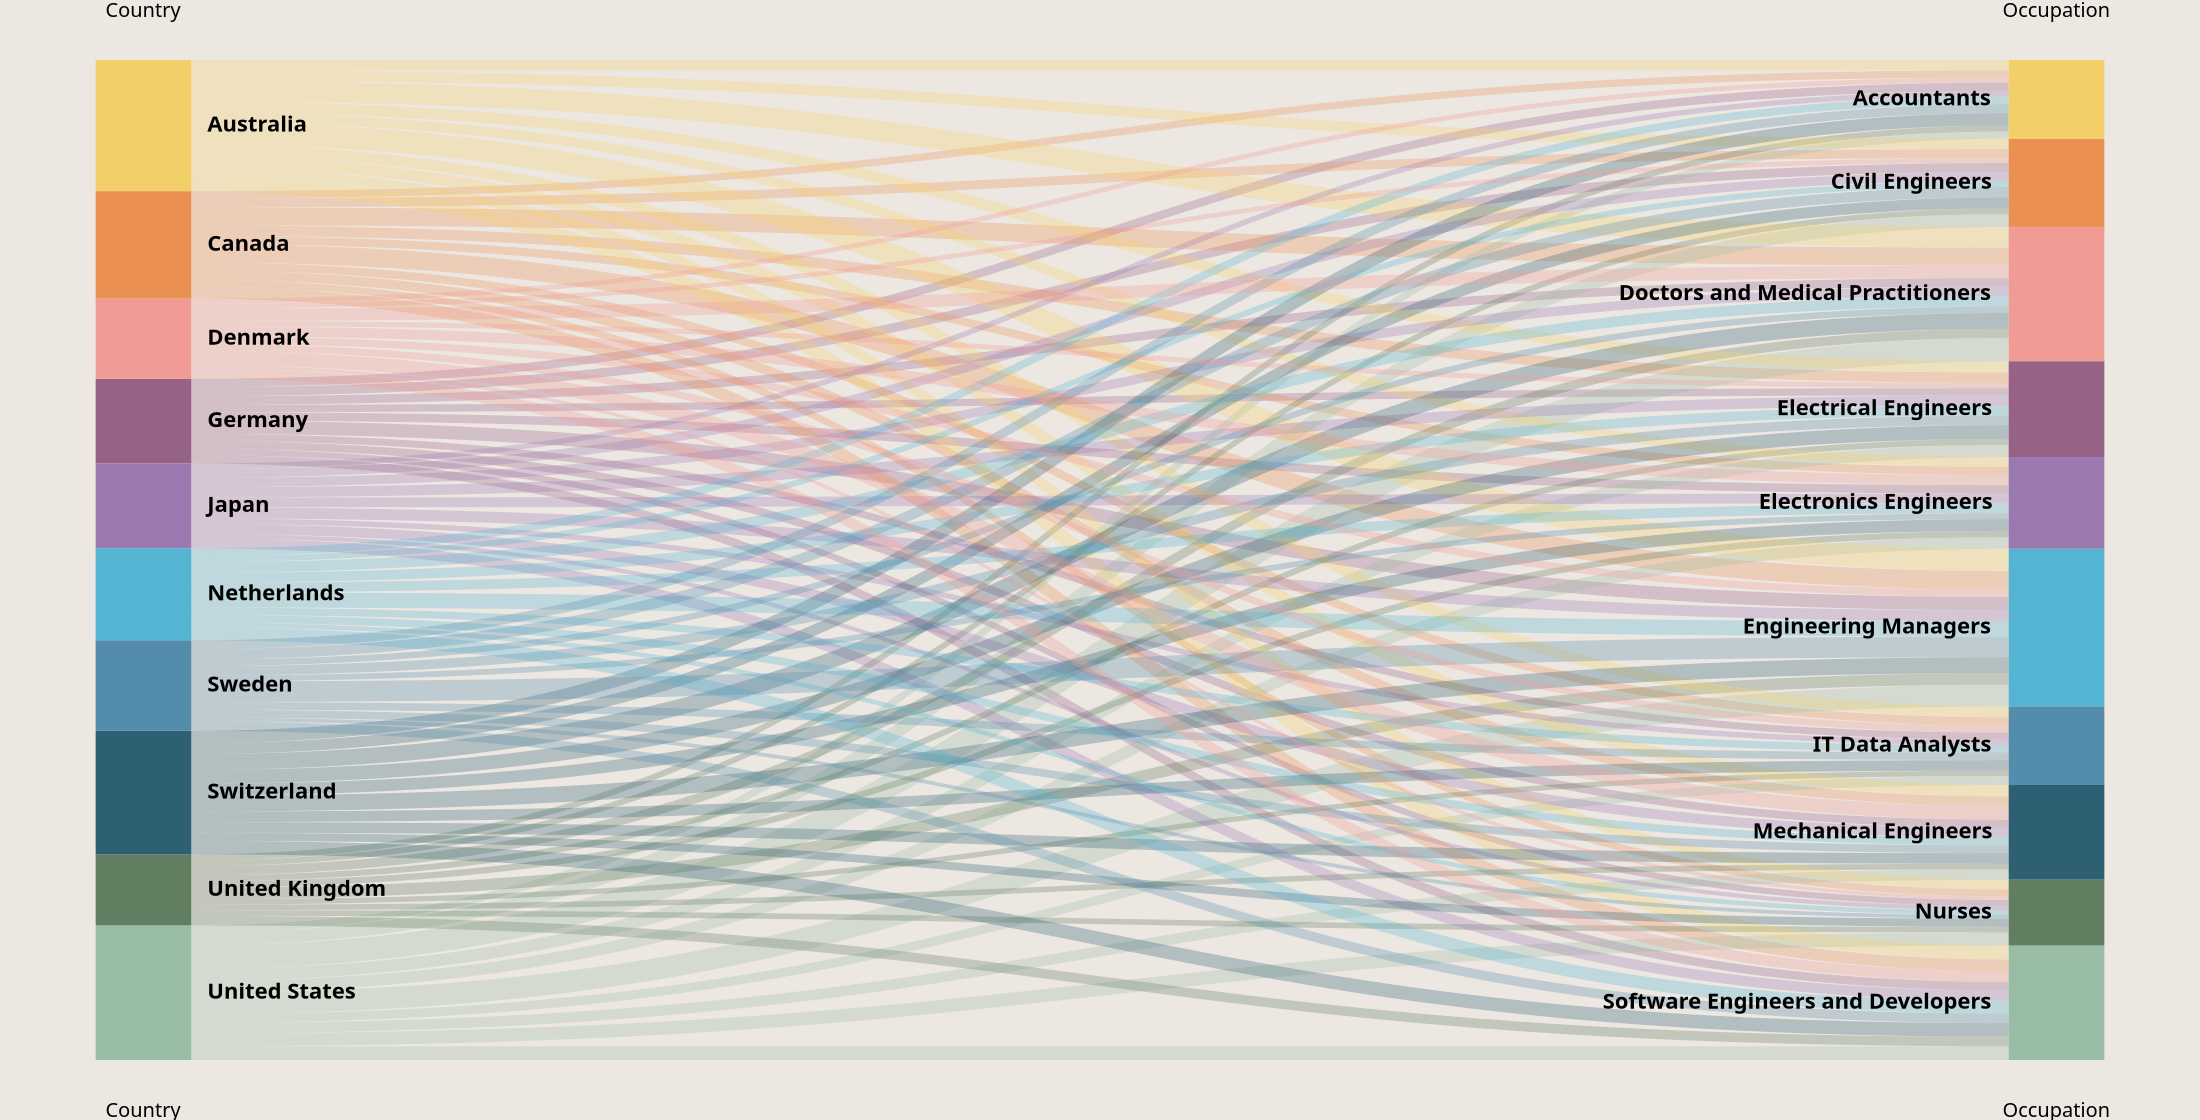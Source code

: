 {
	"$schema": "https://vega.github.io/schema/vega/v3.0.json",
	"height": 500,
	"width": 1100,
	"data": [
		{
			"name": "rawData",
			"values": [
				{
					"Country": "Germany",
					"Occupation": "Software Engineers and Developers",
					"Count": 73538
				},
				{
					"Country": "Germany",
					"Occupation": "Electronics Engineers",
					"Count": 73678
				},
				{
					"Country": "Germany",
					"Occupation": "Mechanical Engineers",
					"Count": 68558
				},
				{
					"Country": "Germany",
					"Occupation": "Nurses",
					"Count": 54238
				},
				{
					"Country": "Germany",
					"Occupation": "Doctors and Medical Practitioners",
					"Count": 74371
				},
				{
					"Country": "Germany",
					"Occupation": "Civil Engineers",
					"Count": 78416
				},
				{
					"Country": "Germany",
					"Occupation": "Electrical Engineers",
					"Count": 63941
				},
				{
					"Country": "Germany",
					"Occupation": "Accountants",
					"Count": 72633
				},
				{
					"Country": "Germany",
					"Occupation": "IT Data Analysts",
					"Count": 60966
				},
				{
					"Country": "Germany",
					"Occupation": "Engineering Managers",
					"Count": 115561
				},
				{
					"Country": "Canada",
					"Occupation": "Software Engineers and Developers",
					"Count": 103257
				},
				{
					"Country": "Canada",
					"Occupation": "Electronics Engineers",
					"Count": 71004
				},
				{
					"Country": "Canada",
					"Occupation": "Mechanical Engineers",
					"Count": 82025
				},
				{
					"Country": "Canada",
					"Occupation": "Nurses",
					"Count": 59838
				},
				{
					"Country": "Canada",
					"Occupation": "Doctors and Medical Practitioners",
					"Count": 155630
				},
				{
					"Country": "Canada",
					"Occupation": "Civil Engineers",
					"Count": 78114
				},
				{
					"Country": "Canada",
					"Occupation": "Electrical Engineers",
					"Count": 90884
				},
				{
					"Country": "Canada",
					"Occupation": "Accountants",
					"Count": 63280
				},
				{
					"Country": "Canada",
					"Occupation": "IT Data Analysts",
					"Count": 70321
				},
				{
					"Country": "Canada",
					"Occupation": "Engineering Managers",
					"Count": 159588
				},
				{
					"Country": "United States",
					"Occupation": "Software Engineers and Developers",
					"Count": 119007
				},
				{
					"Country": "United States",
					"Occupation": "Electronics Engineers",
					"Count": 100090
				},
				{
					"Country": "United States",
					"Occupation": "Mechanical Engineers",
					"Count": 89856
				},
				{
					"Country": "United States",
					"Occupation": "Nurses",
					"Count": 113228
				},
				{
					"Country": "United States",
					"Occupation": "Doctors and Medical Practitioners",
					"Count": 203094
				},
				{
					"Country": "United States",
					"Occupation": "Civil Engineers",
					"Count": 111666
				},
				{
					"Country": "United States",
					"Occupation": "Electrical Engineers",
					"Count": 105308
				},
				{
					"Country": "United States",
					"Occupation": "Accountants",
					"Count": 62226
				},
				{
					"Country": "United States",
					"Occupation": "IT Data Analysts",
					"Count": 77521
				},
				{
					"Country": "United States",
					"Occupation": "Engineering Managers",
					"Count": 187915
				},
				{
					"Country": "United Kingdom",
					"Occupation": "Software Engineers and Developers",
					"Count": 83059
				},
				{
					"Country": "United Kingdom",
					"Occupation": "Electronics Engineers",
					"Count": 55372
				},
				{
					"Country": "United Kingdom",
					"Occupation": "Mechanical Engineers",
					"Count": 48766
				},
				{
					"Country": "United Kingdom",
					"Occupation": "Nurses",
					"Count": 49414
				},
				{
					"Country": "United Kingdom",
					"Occupation": "Doctors and Medical Practitioners",
					"Count": 78967
				},
				{
					"Country": "United Kingdom",
					"Occupation": "Civil Engineers",
					"Count": 50316
				},
				{
					"Country": "United Kingdom",
					"Occupation": "Electrical Engineers",
					"Count": 52470
				},
				{
					"Country": "United Kingdom",
					"Occupation": "Accountants",
					"Count": 52603
				},
				{
					"Country": "United Kingdom",
					"Occupation": "IT Data Analysts",
					"Count": 46405
				},
				{
					"Country": "United Kingdom",
					"Occupation": "Engineering Managers",
					"Count": 100579
				},
				{
					"Country": "Australia",
					"Occupation": "Software Engineers and Developers",
					"Count": 121850
				},
				{
					"Country": "Australia",
					"Occupation": "Electronics Engineers",
					"Count": 85000
				},
				{
					"Country": "Australia",
					"Occupation": "Mechanical Engineers",
					"Count": 100011
				},
				{
					"Country": "Australia",
					"Occupation": "Nurses",
					"Count": 85000
				},
				{
					"Country": "Australia",
					"Occupation": "Doctors and Medical Practitioners",
					"Count": 180000
				},
				{
					"Country": "Australia",
					"Occupation": "Civil Engineers",
					"Count": 91250
				},
				{
					"Country": "Australia",
					"Occupation": "Electrical Engineers",
					"Count": 97000
				},
				{
					"Country": "Australia",
					"Occupation": "Accountants",
					"Count": 89500
				},
				{
					"Country": "Australia",
					"Occupation": "IT Data Analysts",
					"Count": 96000
				},
				{
					"Country": "Australia",
					"Occupation": "Engineering Managers",
					"Count": 194500
				},
				{
					"Country": "Japan",
					"Occupation": "Software Engineers and Developers",
					"Count": 89000
				},
				{
					"Country": "Japan",
					"Occupation": "Electronics Engineers",
					"Count": 85948
				},
				{
					"Country": "Japan",
					"Occupation": "Mechanical Engineers",
					"Count": 85948
				},
				{
					"Country": "Japan",
					"Occupation": "Nurses",
					"Count": 37084
				},
				{
					"Country": "Japan",
					"Occupation": "Doctors and Medical Practitioners",
					"Count": 80183
				},
				{
					"Country": "Japan",
					"Occupation": "Civil Engineers",
					"Count": 77627
				},
				{
					"Country": "Japan",
					"Occupation": "Electrical Engineers",
					"Count": 90079
				},
				{
					"Country": "Japan",
					"Occupation": "Accountants",
					"Count": 47595
				},
				{
					"Country": "Japan",
					"Occupation": "IT Data Analysts",
					"Count": 47782
				},
				{
					"Country": "Japan",
					"Occupation": "Engineering Managers",
					"Count": 96320
				},
				{
					"Country": "Switzerland",
					"Occupation": "Software Engineers and Developers",
					"Count": 118000
				},
				{
					"Country": "Switzerland",
					"Occupation": "Electronics Engineers",
					"Count": 102749
				},
				{
					"Country": "Switzerland",
					"Occupation": "Mechanical Engineers",
					"Count": 92282
				},
				{
					"Country": "Switzerland",
					"Occupation": "Nurses",
					"Count": 69552
				},
				{
					"Country": "Switzerland",
					"Occupation": "Doctors and Medical Practitioners",
					"Count": 138151
				},
				{
					"Country": "Switzerland",
					"Occupation": "Civil Engineers",
					"Count": 95048
				},
				{
					"Country": "Switzerland",
					"Occupation": "Electrical Engineers",
					"Count": 120000
				},
				{
					"Country": "Switzerland",
					"Occupation": "Accountants",
					"Count": 107000
				},
				{
					"Country": "Switzerland",
					"Occupation": "IT Data Analysts",
					"Count": 92598
				},
				{
					"Country": "Switzerland",
					"Occupation": "Engineering Managers",
					"Count": 138257
				},
				{
					"Country": "Netherlands",
					"Occupation": "Software Engineers and Developers",
					"Count": 112737
				},
				{
					"Country": "Netherlands",
					"Occupation": "Electronics Engineers",
					"Count": 85224
				},
				{
					"Country": "Netherlands",
					"Occupation": "Mechanical Engineers",
					"Count": 67546
				},
				{
					"Country": "Netherlands",
					"Occupation": "Nurses",
					"Count": 40436
				},
				{
					"Country": "Netherlands",
					"Occupation": "Doctors and Medical Practitioners",
					"Count": 92412
				},
				{
					"Country": "Netherlands",
					"Occupation": "Civil Engineers",
					"Count": 51991
				},
				{
					"Country": "Netherlands",
					"Occupation": "Electrical Engineers",
					"Count": 85224
				},
				{
					"Country": "Netherlands",
					"Occupation": "Accountants",
					"Count": 68474
				},
				{
					"Country": "Netherlands",
					"Occupation": "IT Data Analysts",
					"Count": 64263
				},
				{
					"Country": "Netherlands",
					"Occupation": "Engineering Managers",
					"Count": 131220
				},
				{
					"Country": "Sweden",
					"Occupation": "Software Engineers and Developers",
					"Count": 82692
				},
				{
					"Country": "Sweden",
					"Occupation": "Electronics Engineers",
					"Count": 50234
				},
				{
					"Country": "Sweden",
					"Occupation": "Mechanical Engineers",
					"Count": 68095
				},
				{
					"Country": "Sweden",
					"Occupation": "Nurses",
					"Count": 32519
				},
				{
					"Country": "Sweden",
					"Occupation": "Doctors and Medical Practitioners",
					"Count": 56172
				},
				{
					"Country": "Sweden",
					"Occupation": "Civil Engineers",
					"Count": 90758
				},
				{
					"Country": "Sweden",
					"Occupation": "Electrical Engineers",
					"Count": 82308
				},
				{
					"Country": "Sweden",
					"Occupation": "Accountants",
					"Count": 77256
				},
				{
					"Country": "Sweden",
					"Occupation": "IT Data Analysts",
					"Count": 66354
				},
				{
					"Country": "Sweden",
					"Occupation": "Engineering Managers",
					"Count": 180408
				},
				{
					"Country": "Denmark",
					"Occupation": "Software Engineers and Developers",
					"Count": 92064
				},
				{
					"Country": "Denmark",
					"Occupation": "Electronics Engineers",
					"Count": 88039
				},
				{
					"Country": "Denmark",
					"Occupation": "Mechanical Engineers",
					"Count": 120581
				},
				{
					"Country": "Denmark",
					"Occupation": "Nurses",
					"Count": 30491
				},
				{
					"Country": "Denmark",
					"Occupation": "Doctors and Medical Practitioners",
					"Count": 109344
				},
				{
					"Country": "Denmark",
					"Occupation": "Civil Engineers",
					"Count": 42012
				},
				{
					"Country": "Denmark",
					"Occupation": "Electrical Engineers",
					"Count": 45000
				},
				{
					"Country": "Denmark",
					"Occupation": "Accountants",
					"Count": 43125
				},
				{
					"Country": "Denmark",
					"Occupation": "IT Data Analysts",
					"Count": 61683
				},
				{
					"Country": "Denmark",
					"Occupation": "Engineering Managers",
					"Count": 65000
				}
			],
			"transform": [
				{
					"type": "formula",
					"expr": "datum['Country']",
					"as": "stk1"
				},
				{
					"type": "formula",
					"expr": "datum.Occupation",
					"as": "stk2"
				},
				{
					"type": "formula",
					"expr": "datum.Count",
					"as": "size"
				}
			]
		},
		{
			"name": "nodes",
			"source": "rawData",
			"transform": [
				{
					"type": "filter",
					"expr": "!groupSelector || groupSelector.stk1 == datum.stk1 || groupSelector.stk2 == datum.stk2"
				},
				{
					"type": "formula",
					"expr": "datum.stk1+datum.stk2",
					"as": "key"
				},
				{
					"type": "fold",
					"fields": ["stk1", "stk2"],
					"as": ["stack", "grpId"]
				},
				{
					"type": "formula",
					"expr": "datum.stack == 'stk1' ? datum.stk1+' '+datum.stk2 : datum.stk2+' '+datum.stk1",
					"as": "sortField"
				},
				{
					"type": "stack",
					"groupby": ["stack"],
					"sort": {
						"field": "sortField",
						"order": "descending"
					},
					"field": "size"
				},
				{
					"type": "formula",
					"expr": "(datum.y0+datum.y1)/2",
					"as": "yc"
				}
			]
		},
		{
			"name": "groups",
			"source": "nodes",
			"transform": [
				{
					"type": "aggregate",
					"groupby": ["stack", "grpId"],
					"fields": ["size"],
					"ops": ["sum"],
					"as": ["total"]
				},
				{
					"type": "stack",
					"groupby": ["stack"],
					"sort": {
						"field": "grpId",
						"order": "descending"
					},
					"field": "total"
				},
				{
					"type": "formula",
					"expr": "scale('y', datum.y0)",
					"as": "scaledY0"
				},
				{
					"type": "formula",
					"expr": "scale('y', datum.y1)",
					"as": "scaledY1"
				},
				{
					"type": "formula",
					"expr": "datum.stack == 'stk1'",
					"as": "rightLabel"
				},
				{
					"type": "formula",
					"expr": "datum.total/domain('y')[1]",
					"as": "percentage"
				}
			]
		},
		{
			"name": "destinationNodes",
			"source": "nodes",
			"transform": [
				{
					"type": "filter",
					"expr": "datum.stack == 'stk2'"
				}
			]
		},
		{
			"name": "edges",
			"source": "nodes",
			"transform": [
				{
					"type": "filter",
					"expr": "datum.stack == 'stk1'"
				},
				{
					"type": "lookup",
					"from": "destinationNodes",
					"key": "key",
					"fields": ["key"],
					"as": ["target"]
				},
				{
					"type": "linkpath",
					"orient": "horizontal",
					"shape": "diagonal",
					"sourceY": {
						"expr": "scale('y', datum.yc)"
					},
					"sourceX": {
						"expr": "scale('x', 'stk1') + bandwidth('x')"
					},
					"targetY": {
						"expr": "scale('y', datum.target.yc)"
					},
					"targetX": {
						"expr": "scale('x', 'stk2')"
					}
				},
				{
					"type": "formula",
					"expr": "range('y')[0]-scale('y', datum.size)",
					"as": "strokeWidth"
				},
				{
					"type": "formula",
					"expr": "datum.size/domain('y')[1]",
					"as": "percentage"
				}
			]
		}
	],
	"scales": [
		{
			"name": "x",
			"type": "band",
			"range": "width",
			"domain": ["stk1", "stk2"],
			"paddingOuter": 0.05,
			"paddingInner": 0.95
		},
		{
			"name": "y",
			"type": "linear",
			"range": "height",
			"domain": {
				"data": "nodes",
				"field": "y1"
			}
		},
		{
			"name": "color",
			"type": "ordinal",
			"range": [
				"#f3cf69",
				"#ea9051",
				"#f09b93",
				"#966386",
				"#9a78b0",
				"#56b4d3",
				"#538dab",
				"#2d6073",
				"#617e60",
				"#99bda4"
			],
			"domain": [
				"Australia",
				"Canada",
				"Denmark",
				"Germany",
				"Japan",
				"Netherlands",
				"Sweden",
				"Switzerland",
				"United Kingdom",
				"United States",
				"Accountants",
				"Civil Engineers",
				"Doctors and Medical Practitioners",
				"Electrical Engineers",
				"Electronics Engineers",
				"Engineering Managers",
				"IT Data Analysts",
				"Mechanical Engineers",
				"Nurses",
				"Software Engineers and Developers"
			]
		},
		{
			"name": "stackNames",
			"type": "ordinal",
			"range": ["Country", "Occupation"],
			"domain": ["stk1", "stk2"]
		}
	],
	"axes": [
		{
			"orient": "bottom",
			"scale": "x",
			"domain": false,
			"ticks": false,
			"labelPadding": 20,
			"encode": {
				"labels": {
					"update": {
						"text": {
							"scale": "stackNames",
							"field": "value",
							"fontWeight": "bold",
							"fontSize": 14
						}
					}
				}
			}
		},
		{
			"orient": "top",
			"scale": "x",
			"domain": false,
			"ticks": false,
			"labelPadding": 20,
			"encode": {
				"labels": {
					"update": {
						"text": {
							"scale": "stackNames",
							"field": "value",
							"fontWeight": "bold",
							"fontSize": 14
						}
					}
				}
			}
		},
		{
			"orient": "left",
			"scale": "y",
			"labels": false,
			"domain": false,
			"ticks": false
		}
	],
	"marks": [
		{
			"type": "path",
			"name": "edgeMark",
			"from": {
				"data": "edges"
			},
			"clip": true,
			"encode": {
				"update": {
					"stroke": [
						{
							"test": "groupSelector && groupSelector.stack=='stk1'",
							"scale": "color",
							"field": "stk2"
						},
						{
							"scale": "color",
							"field": "stk1"
						}
					],
					"strokeWidth": {
						"field": "strokeWidth"
					},
					"path": {
						"field": "path"
					},
					"strokeOpacity": {
						"signal": "!groupSelector && (groupHover.stk1 == datum.stk1 || groupHover.stk2 == datum.stk2) ? 0.9 : 0.3"
					},
					"zindex": {
						"signal": "!groupSelector && (groupHover.stk1 == datum.stk1 || groupHover.stk2 == datum.stk2) ? 1 : 0"
					},
					"tooltip": {
						"signal": "{\"Country\": datum.stk1, \"Occupation\": datum.stk2, \"Average Salary\":format(datum.size, ',.0f')}"
					}
				},
				"hover": {
					"strokeOpacity": {
						"value": 1
					}
				}
			}
		},
		{
			"type": "rect",
			"name": "groupMark",
			"from": {
				"data": "groups"
			},
			"encode": {
				"enter": {
					"fill": {
						"scale": "color",
						"field": "grpId"
					},
					"width": {
						"scale": "x",
						"band": 1
					}
				},
				"update": {
					"x": {
						"scale": "x",
						"field": "stack"
					},
					"y": {
						"field": "scaledY0"
					},
					"y2": {
						"field": "scaledY1"
					},
					"fillOpacity": {
						"value": 1
					},
					"tooltip": {
						"signal": "datum.grpId + ' has average salary of ' + format(datum.total/11, ',.0f')"
					}
				},
				"hover": {
					"fillOpacity": {
						"value": 1
					}
				}
			}
		},
		{
			"type": "text",
			"from": {
				"data": "groups"
			},
			"interactive": false,
			"encode": {
				"update": {
					"x": {
						"signal": "scale('x', datum.stack) + (datum.rightLabel ? bandwidth('x') + 8 : -8)"
					},
					"yc": {
						"signal": "(datum.scaledY0 + datum.scaledY1)/2"
					},
					"align": {
						"signal": "datum.rightLabel ? 'left' : 'right'"
					},
					"baseline": {
						"value": "middle"
					},
					"fontWeight": {
						"value": "bold"
					},
					"text": {
						"signal": "abs(datum.scaledY0-datum.scaledY1) > 13 ? datum.grpId : ''"
					}
				}
			}
		},
		{
			"type": "group",
			"data": [
				{
					"name": "dataForShowAll",
					"values": [{}],
					"transform": [
						{
							"type": "filter",
							"expr": "groupSelector"
						}
					]
				}
			],
			"encode": {
				"enter": {
					"xc": {
						"signal": "width/2"
					},
					"y": {
						"value": 30
					},
					"width": {
						"value": 80
					},
					"height": {
						"value": 30
					}
				}
			},
			"marks": [
				{
					"type": "group",
					"name": "groupReset",
					"from": {
						"data": "dataForShowAll"
					},
					"encode": {
						"enter": {
							"cornerRadius": {
								"value": 6
							},
							"fill": {
								"value": "#f5f5f5"
							},
							"stroke": {
								"value": "#c1c1c1"
							},
							"strokeWidth": {
								"value": 2
							},
							"height": {
								"field": {
									"group": "height"
								}
							},
							"width": {
								"field": {
									"group": "width"
								}
							}
						},
						"update": {
							"opacity": {
								"value": 1
							}
						},
						"hover": {
							"opacity": {
								"value": 1
							}
						}
					},
					"marks": [
						{
							"type": "text",
							"interactive": false,
							"encode": {
								"enter": {
									"xc": {
										"field": {
											"group": "width"
										},
										"mult": 0.5
									},
									"yc": {
										"field": {
											"group": "height"
										},
										"mult": 0.5,
										"offset": 2
									},
									"align": {
										"value": "center"
									},
									"baseline": {
										"value": "middle"
									},
									"fontWeight": {
										"value": "bold"
									},
									"text": {
										"value": "Show All"
									}
								}
							}
						}
					]
				}
			]
		}
	],
	"signals": [
		{
			"name": "groupHover",
			"value": {},
			"on": [
				{
					"events": "@groupMark:mouseover",
					"update": "{stk1:datum.stack=='stk1' && datum.grpId, stk2:datum.stack=='stk2' && datum.grpId}"
				},
				{
					"events": "mouseout",
					"update": "{}"
				}
			]
		},
		{
			"name": "groupSelector",
			"value": false,
			"on": [
				{
					"events": "@groupMark:click!",
					"update": "{stack:datum.stack, stk1:datum.stack=='stk1' && datum.grpId, stk2:datum.stack=='stk2' && datum.grpId}"
				},

				{
					"events": [
						{
							"type": "click",
							"markname": "groupReset"
						},
						{
							"type": "dblclick"
						}
					],
					"update": "false"
				}
			]
		}
	],
	"config": { "view": { "stroke": null }, "background": "#ede7e2" }
}
